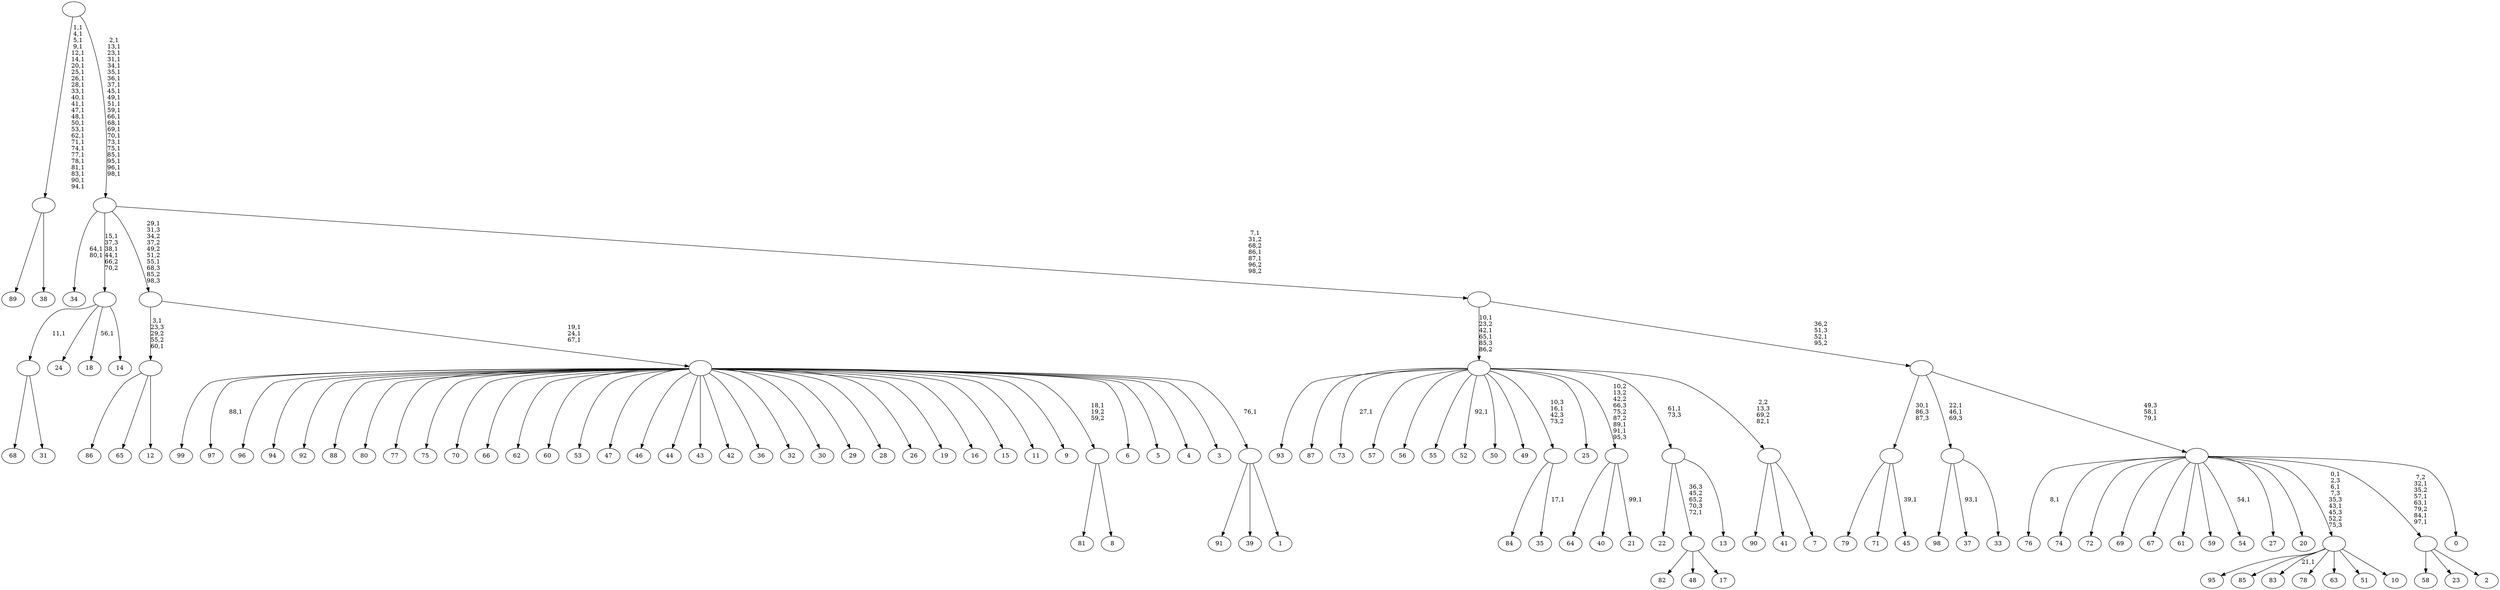 digraph T {
	200 [label="99"]
	199 [label="98"]
	198 [label="97"]
	196 [label="96"]
	195 [label="95"]
	194 [label="94"]
	193 [label="93"]
	192 [label="92"]
	191 [label="91"]
	190 [label="90"]
	189 [label="89"]
	188 [label="88"]
	187 [label="87"]
	186 [label="86"]
	185 [label="85"]
	184 [label="84"]
	183 [label="83"]
	181 [label="82"]
	180 [label="81"]
	179 [label="80"]
	178 [label="79"]
	177 [label="78"]
	176 [label="77"]
	175 [label="76"]
	173 [label="75"]
	172 [label="74"]
	171 [label="73"]
	169 [label="72"]
	168 [label="71"]
	167 [label="70"]
	166 [label="69"]
	165 [label="68"]
	164 [label="67"]
	163 [label="66"]
	162 [label="65"]
	161 [label="64"]
	160 [label="63"]
	159 [label="62"]
	158 [label="61"]
	157 [label="60"]
	156 [label="59"]
	155 [label="58"]
	154 [label="57"]
	153 [label="56"]
	152 [label="55"]
	151 [label="54"]
	149 [label="53"]
	148 [label="52"]
	146 [label="51"]
	145 [label="50"]
	144 [label="49"]
	143 [label="48"]
	142 [label="47"]
	141 [label="46"]
	140 [label="45"]
	138 [label=""]
	137 [label="44"]
	136 [label="43"]
	135 [label="42"]
	134 [label="41"]
	133 [label="40"]
	132 [label="39"]
	131 [label="38"]
	130 [label=""]
	104 [label="37"]
	102 [label="36"]
	101 [label="35"]
	99 [label=""]
	98 [label="34"]
	95 [label="33"]
	94 [label=""]
	92 [label="32"]
	91 [label="31"]
	90 [label=""]
	89 [label="30"]
	88 [label="29"]
	87 [label="28"]
	86 [label="27"]
	85 [label="26"]
	84 [label="25"]
	83 [label="24"]
	82 [label="23"]
	81 [label="22"]
	80 [label="21"]
	78 [label=""]
	76 [label="20"]
	75 [label="19"]
	74 [label="18"]
	72 [label="17"]
	71 [label=""]
	70 [label="16"]
	69 [label="15"]
	68 [label="14"]
	67 [label=""]
	64 [label="13"]
	63 [label=""]
	62 [label="12"]
	61 [label=""]
	59 [label="11"]
	58 [label="10"]
	57 [label=""]
	54 [label="9"]
	53 [label="8"]
	52 [label=""]
	51 [label="7"]
	50 [label=""]
	49 [label=""]
	46 [label="6"]
	45 [label="5"]
	44 [label="4"]
	43 [label="3"]
	42 [label="2"]
	41 [label=""]
	36 [label="1"]
	35 [label=""]
	34 [label=""]
	31 [label=""]
	29 [label="0"]
	28 [label=""]
	26 [label=""]
	25 [label=""]
	22 [label=""]
	0 [label=""]
	138 -> 140 [label="39,1"]
	138 -> 178 [label=""]
	138 -> 168 [label=""]
	130 -> 189 [label=""]
	130 -> 131 [label=""]
	99 -> 101 [label="17,1"]
	99 -> 184 [label=""]
	94 -> 104 [label="93,1"]
	94 -> 199 [label=""]
	94 -> 95 [label=""]
	90 -> 165 [label=""]
	90 -> 91 [label=""]
	78 -> 80 [label="99,1"]
	78 -> 161 [label=""]
	78 -> 133 [label=""]
	71 -> 181 [label=""]
	71 -> 143 [label=""]
	71 -> 72 [label=""]
	67 -> 74 [label="56,1"]
	67 -> 90 [label="11,1"]
	67 -> 83 [label=""]
	67 -> 68 [label=""]
	63 -> 81 [label=""]
	63 -> 71 [label="36,3\n45,2\n65,2\n70,3\n72,1"]
	63 -> 64 [label=""]
	61 -> 186 [label=""]
	61 -> 162 [label=""]
	61 -> 62 [label=""]
	57 -> 183 [label="21,1"]
	57 -> 195 [label=""]
	57 -> 185 [label=""]
	57 -> 177 [label=""]
	57 -> 160 [label=""]
	57 -> 146 [label=""]
	57 -> 58 [label=""]
	52 -> 180 [label=""]
	52 -> 53 [label=""]
	50 -> 190 [label=""]
	50 -> 134 [label=""]
	50 -> 51 [label=""]
	49 -> 78 [label="10,2\n13,2\n42,2\n66,3\n75,2\n87,2\n89,1\n91,1\n95,3"]
	49 -> 148 [label="92,1"]
	49 -> 171 [label="27,1"]
	49 -> 193 [label=""]
	49 -> 187 [label=""]
	49 -> 154 [label=""]
	49 -> 153 [label=""]
	49 -> 152 [label=""]
	49 -> 145 [label=""]
	49 -> 144 [label=""]
	49 -> 99 [label="10,3\n16,1\n42,3\n73,2"]
	49 -> 84 [label=""]
	49 -> 63 [label="61,1\n73,3"]
	49 -> 50 [label="2,2\n13,3\n69,2\n82,1"]
	41 -> 155 [label=""]
	41 -> 82 [label=""]
	41 -> 42 [label=""]
	35 -> 191 [label=""]
	35 -> 132 [label=""]
	35 -> 36 [label=""]
	34 -> 198 [label="88,1"]
	34 -> 200 [label=""]
	34 -> 196 [label=""]
	34 -> 194 [label=""]
	34 -> 192 [label=""]
	34 -> 188 [label=""]
	34 -> 179 [label=""]
	34 -> 176 [label=""]
	34 -> 173 [label=""]
	34 -> 167 [label=""]
	34 -> 163 [label=""]
	34 -> 159 [label=""]
	34 -> 157 [label=""]
	34 -> 149 [label=""]
	34 -> 142 [label=""]
	34 -> 141 [label=""]
	34 -> 137 [label=""]
	34 -> 136 [label=""]
	34 -> 135 [label=""]
	34 -> 102 [label=""]
	34 -> 92 [label=""]
	34 -> 89 [label=""]
	34 -> 88 [label=""]
	34 -> 87 [label=""]
	34 -> 85 [label=""]
	34 -> 75 [label=""]
	34 -> 70 [label=""]
	34 -> 69 [label=""]
	34 -> 59 [label=""]
	34 -> 54 [label=""]
	34 -> 52 [label="18,1\n19,2\n59,2"]
	34 -> 46 [label=""]
	34 -> 45 [label=""]
	34 -> 44 [label=""]
	34 -> 43 [label=""]
	34 -> 35 [label="76,1"]
	31 -> 34 [label="19,1\n24,1\n67,1"]
	31 -> 61 [label="3,1\n23,3\n29,2\n55,2\n60,1"]
	28 -> 41 [label="7,2\n32,1\n35,2\n57,1\n63,1\n79,2\n84,1\n97,1"]
	28 -> 57 [label="0,1\n2,3\n6,1\n7,3\n35,3\n43,1\n45,3\n52,2\n75,3"]
	28 -> 151 [label="54,1"]
	28 -> 175 [label="8,1"]
	28 -> 172 [label=""]
	28 -> 169 [label=""]
	28 -> 166 [label=""]
	28 -> 164 [label=""]
	28 -> 158 [label=""]
	28 -> 156 [label=""]
	28 -> 86 [label=""]
	28 -> 76 [label=""]
	28 -> 29 [label=""]
	26 -> 28 [label="49,3\n58,1\n79,1"]
	26 -> 94 [label="22,1\n46,1\n69,3"]
	26 -> 138 [label="30,1\n86,3\n87,3"]
	25 -> 49 [label="10,1\n23,2\n42,1\n65,1\n85,3\n86,2"]
	25 -> 26 [label="36,2\n51,3\n52,1\n95,2"]
	22 -> 25 [label="7,1\n31,2\n68,2\n86,1\n87,1\n96,2\n98,2"]
	22 -> 31 [label="29,1\n31,3\n34,2\n37,2\n49,2\n51,2\n55,1\n68,3\n85,2\n98,3"]
	22 -> 67 [label="15,1\n37,3\n38,1\n44,1\n66,2\n70,2"]
	22 -> 98 [label="64,1\n80,1"]
	0 -> 22 [label="2,1\n13,1\n23,1\n31,1\n34,1\n35,1\n36,1\n37,1\n45,1\n49,1\n51,1\n59,1\n66,1\n68,1\n69,1\n70,1\n73,1\n75,1\n85,1\n95,1\n96,1\n98,1"]
	0 -> 130 [label="1,1\n4,1\n5,1\n9,1\n12,1\n14,1\n20,1\n25,1\n26,1\n28,1\n33,1\n40,1\n41,1\n47,1\n48,1\n50,1\n53,1\n62,1\n71,1\n74,1\n77,1\n78,1\n81,1\n83,1\n90,1\n94,1"]
}

